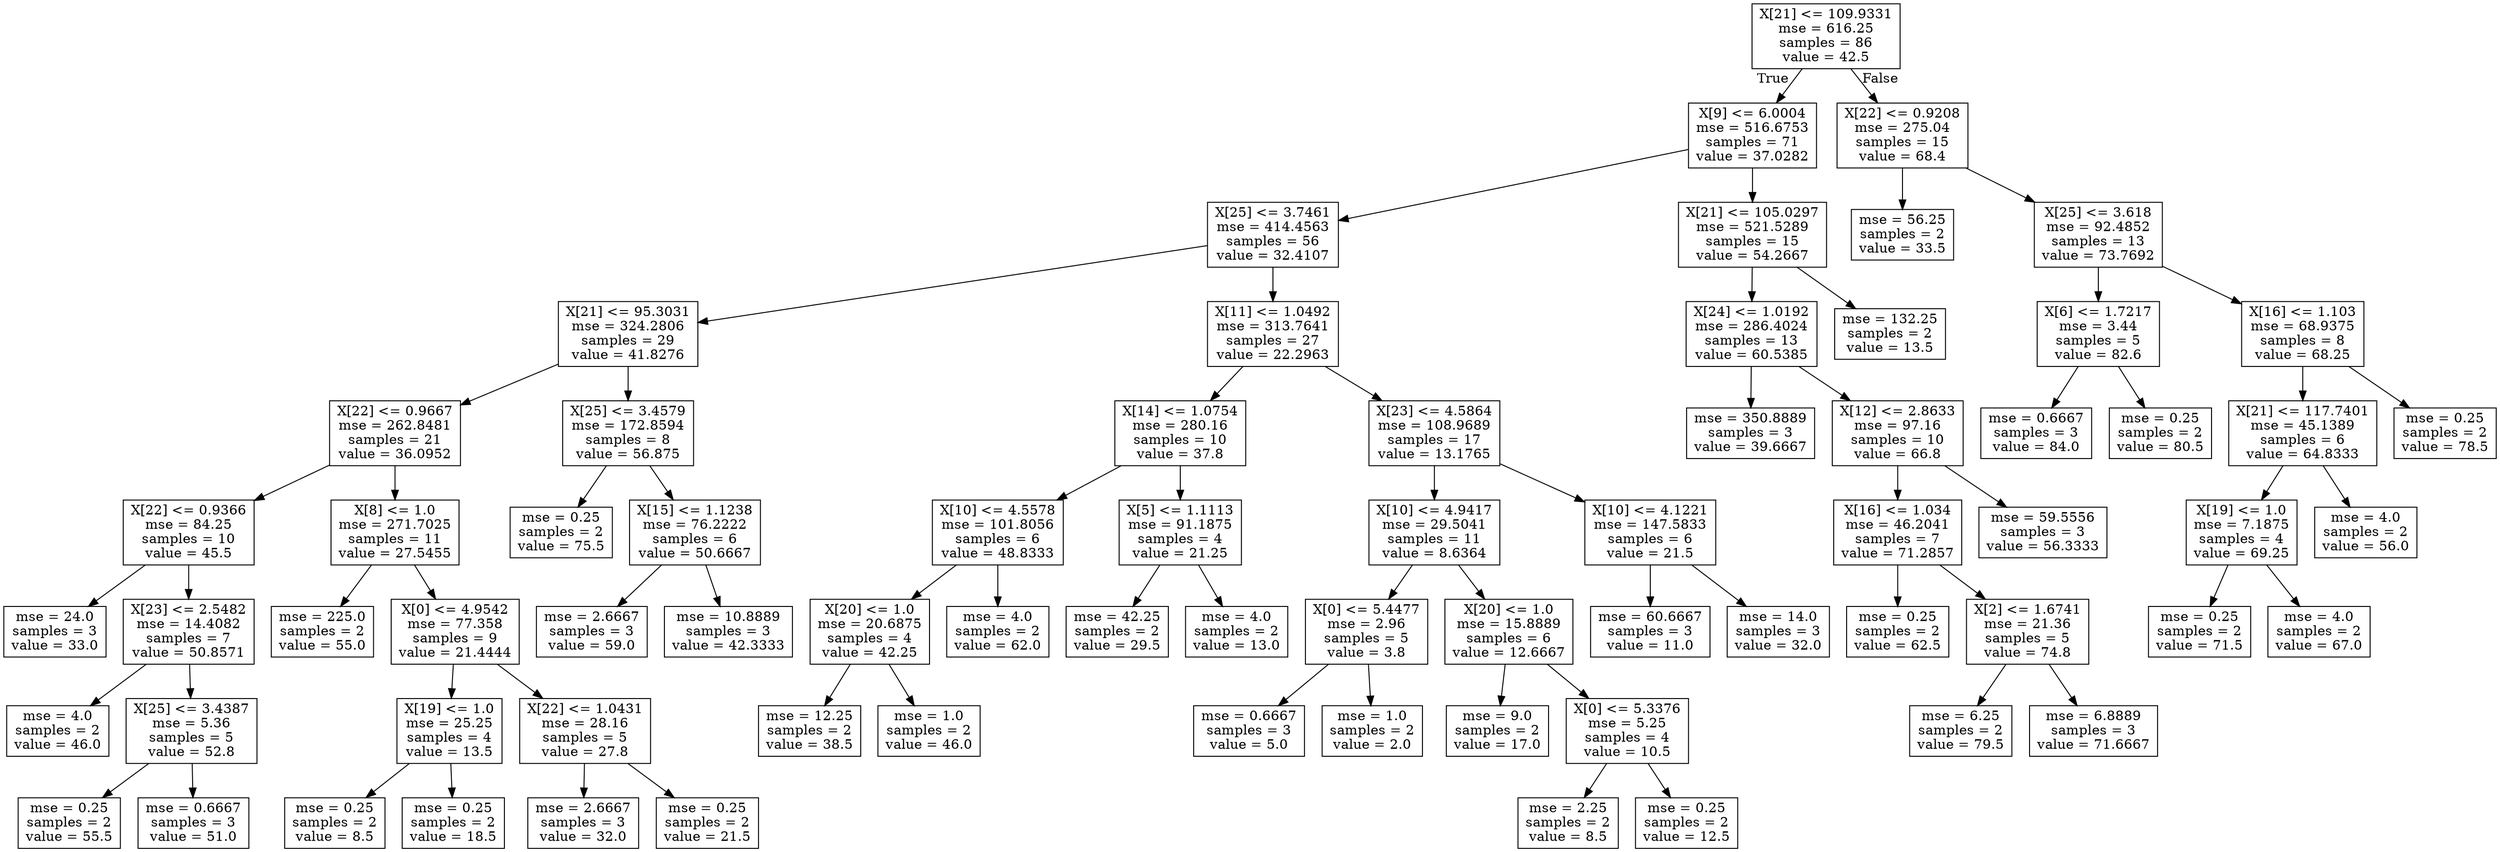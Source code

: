 digraph Tree {
node [shape=box] ;
0 [label="X[21] <= 109.9331\nmse = 616.25\nsamples = 86\nvalue = 42.5"] ;
1 [label="X[9] <= 6.0004\nmse = 516.6753\nsamples = 71\nvalue = 37.0282"] ;
0 -> 1 [labeldistance=2.5, labelangle=45, headlabel="True"] ;
2 [label="X[25] <= 3.7461\nmse = 414.4563\nsamples = 56\nvalue = 32.4107"] ;
1 -> 2 ;
3 [label="X[21] <= 95.3031\nmse = 324.2806\nsamples = 29\nvalue = 41.8276"] ;
2 -> 3 ;
4 [label="X[22] <= 0.9667\nmse = 262.8481\nsamples = 21\nvalue = 36.0952"] ;
3 -> 4 ;
5 [label="X[22] <= 0.9366\nmse = 84.25\nsamples = 10\nvalue = 45.5"] ;
4 -> 5 ;
6 [label="mse = 24.0\nsamples = 3\nvalue = 33.0"] ;
5 -> 6 ;
7 [label="X[23] <= 2.5482\nmse = 14.4082\nsamples = 7\nvalue = 50.8571"] ;
5 -> 7 ;
8 [label="mse = 4.0\nsamples = 2\nvalue = 46.0"] ;
7 -> 8 ;
9 [label="X[25] <= 3.4387\nmse = 5.36\nsamples = 5\nvalue = 52.8"] ;
7 -> 9 ;
10 [label="mse = 0.25\nsamples = 2\nvalue = 55.5"] ;
9 -> 10 ;
11 [label="mse = 0.6667\nsamples = 3\nvalue = 51.0"] ;
9 -> 11 ;
12 [label="X[8] <= 1.0\nmse = 271.7025\nsamples = 11\nvalue = 27.5455"] ;
4 -> 12 ;
13 [label="mse = 225.0\nsamples = 2\nvalue = 55.0"] ;
12 -> 13 ;
14 [label="X[0] <= 4.9542\nmse = 77.358\nsamples = 9\nvalue = 21.4444"] ;
12 -> 14 ;
15 [label="X[19] <= 1.0\nmse = 25.25\nsamples = 4\nvalue = 13.5"] ;
14 -> 15 ;
16 [label="mse = 0.25\nsamples = 2\nvalue = 8.5"] ;
15 -> 16 ;
17 [label="mse = 0.25\nsamples = 2\nvalue = 18.5"] ;
15 -> 17 ;
18 [label="X[22] <= 1.0431\nmse = 28.16\nsamples = 5\nvalue = 27.8"] ;
14 -> 18 ;
19 [label="mse = 2.6667\nsamples = 3\nvalue = 32.0"] ;
18 -> 19 ;
20 [label="mse = 0.25\nsamples = 2\nvalue = 21.5"] ;
18 -> 20 ;
21 [label="X[25] <= 3.4579\nmse = 172.8594\nsamples = 8\nvalue = 56.875"] ;
3 -> 21 ;
22 [label="mse = 0.25\nsamples = 2\nvalue = 75.5"] ;
21 -> 22 ;
23 [label="X[15] <= 1.1238\nmse = 76.2222\nsamples = 6\nvalue = 50.6667"] ;
21 -> 23 ;
24 [label="mse = 2.6667\nsamples = 3\nvalue = 59.0"] ;
23 -> 24 ;
25 [label="mse = 10.8889\nsamples = 3\nvalue = 42.3333"] ;
23 -> 25 ;
26 [label="X[11] <= 1.0492\nmse = 313.7641\nsamples = 27\nvalue = 22.2963"] ;
2 -> 26 ;
27 [label="X[14] <= 1.0754\nmse = 280.16\nsamples = 10\nvalue = 37.8"] ;
26 -> 27 ;
28 [label="X[10] <= 4.5578\nmse = 101.8056\nsamples = 6\nvalue = 48.8333"] ;
27 -> 28 ;
29 [label="X[20] <= 1.0\nmse = 20.6875\nsamples = 4\nvalue = 42.25"] ;
28 -> 29 ;
30 [label="mse = 12.25\nsamples = 2\nvalue = 38.5"] ;
29 -> 30 ;
31 [label="mse = 1.0\nsamples = 2\nvalue = 46.0"] ;
29 -> 31 ;
32 [label="mse = 4.0\nsamples = 2\nvalue = 62.0"] ;
28 -> 32 ;
33 [label="X[5] <= 1.1113\nmse = 91.1875\nsamples = 4\nvalue = 21.25"] ;
27 -> 33 ;
34 [label="mse = 42.25\nsamples = 2\nvalue = 29.5"] ;
33 -> 34 ;
35 [label="mse = 4.0\nsamples = 2\nvalue = 13.0"] ;
33 -> 35 ;
36 [label="X[23] <= 4.5864\nmse = 108.9689\nsamples = 17\nvalue = 13.1765"] ;
26 -> 36 ;
37 [label="X[10] <= 4.9417\nmse = 29.5041\nsamples = 11\nvalue = 8.6364"] ;
36 -> 37 ;
38 [label="X[0] <= 5.4477\nmse = 2.96\nsamples = 5\nvalue = 3.8"] ;
37 -> 38 ;
39 [label="mse = 0.6667\nsamples = 3\nvalue = 5.0"] ;
38 -> 39 ;
40 [label="mse = 1.0\nsamples = 2\nvalue = 2.0"] ;
38 -> 40 ;
41 [label="X[20] <= 1.0\nmse = 15.8889\nsamples = 6\nvalue = 12.6667"] ;
37 -> 41 ;
42 [label="mse = 9.0\nsamples = 2\nvalue = 17.0"] ;
41 -> 42 ;
43 [label="X[0] <= 5.3376\nmse = 5.25\nsamples = 4\nvalue = 10.5"] ;
41 -> 43 ;
44 [label="mse = 2.25\nsamples = 2\nvalue = 8.5"] ;
43 -> 44 ;
45 [label="mse = 0.25\nsamples = 2\nvalue = 12.5"] ;
43 -> 45 ;
46 [label="X[10] <= 4.1221\nmse = 147.5833\nsamples = 6\nvalue = 21.5"] ;
36 -> 46 ;
47 [label="mse = 60.6667\nsamples = 3\nvalue = 11.0"] ;
46 -> 47 ;
48 [label="mse = 14.0\nsamples = 3\nvalue = 32.0"] ;
46 -> 48 ;
49 [label="X[21] <= 105.0297\nmse = 521.5289\nsamples = 15\nvalue = 54.2667"] ;
1 -> 49 ;
50 [label="X[24] <= 1.0192\nmse = 286.4024\nsamples = 13\nvalue = 60.5385"] ;
49 -> 50 ;
51 [label="mse = 350.8889\nsamples = 3\nvalue = 39.6667"] ;
50 -> 51 ;
52 [label="X[12] <= 2.8633\nmse = 97.16\nsamples = 10\nvalue = 66.8"] ;
50 -> 52 ;
53 [label="X[16] <= 1.034\nmse = 46.2041\nsamples = 7\nvalue = 71.2857"] ;
52 -> 53 ;
54 [label="mse = 0.25\nsamples = 2\nvalue = 62.5"] ;
53 -> 54 ;
55 [label="X[2] <= 1.6741\nmse = 21.36\nsamples = 5\nvalue = 74.8"] ;
53 -> 55 ;
56 [label="mse = 6.25\nsamples = 2\nvalue = 79.5"] ;
55 -> 56 ;
57 [label="mse = 6.8889\nsamples = 3\nvalue = 71.6667"] ;
55 -> 57 ;
58 [label="mse = 59.5556\nsamples = 3\nvalue = 56.3333"] ;
52 -> 58 ;
59 [label="mse = 132.25\nsamples = 2\nvalue = 13.5"] ;
49 -> 59 ;
60 [label="X[22] <= 0.9208\nmse = 275.04\nsamples = 15\nvalue = 68.4"] ;
0 -> 60 [labeldistance=2.5, labelangle=-45, headlabel="False"] ;
61 [label="mse = 56.25\nsamples = 2\nvalue = 33.5"] ;
60 -> 61 ;
62 [label="X[25] <= 3.618\nmse = 92.4852\nsamples = 13\nvalue = 73.7692"] ;
60 -> 62 ;
63 [label="X[6] <= 1.7217\nmse = 3.44\nsamples = 5\nvalue = 82.6"] ;
62 -> 63 ;
64 [label="mse = 0.6667\nsamples = 3\nvalue = 84.0"] ;
63 -> 64 ;
65 [label="mse = 0.25\nsamples = 2\nvalue = 80.5"] ;
63 -> 65 ;
66 [label="X[16] <= 1.103\nmse = 68.9375\nsamples = 8\nvalue = 68.25"] ;
62 -> 66 ;
67 [label="X[21] <= 117.7401\nmse = 45.1389\nsamples = 6\nvalue = 64.8333"] ;
66 -> 67 ;
68 [label="X[19] <= 1.0\nmse = 7.1875\nsamples = 4\nvalue = 69.25"] ;
67 -> 68 ;
69 [label="mse = 0.25\nsamples = 2\nvalue = 71.5"] ;
68 -> 69 ;
70 [label="mse = 4.0\nsamples = 2\nvalue = 67.0"] ;
68 -> 70 ;
71 [label="mse = 4.0\nsamples = 2\nvalue = 56.0"] ;
67 -> 71 ;
72 [label="mse = 0.25\nsamples = 2\nvalue = 78.5"] ;
66 -> 72 ;
}
